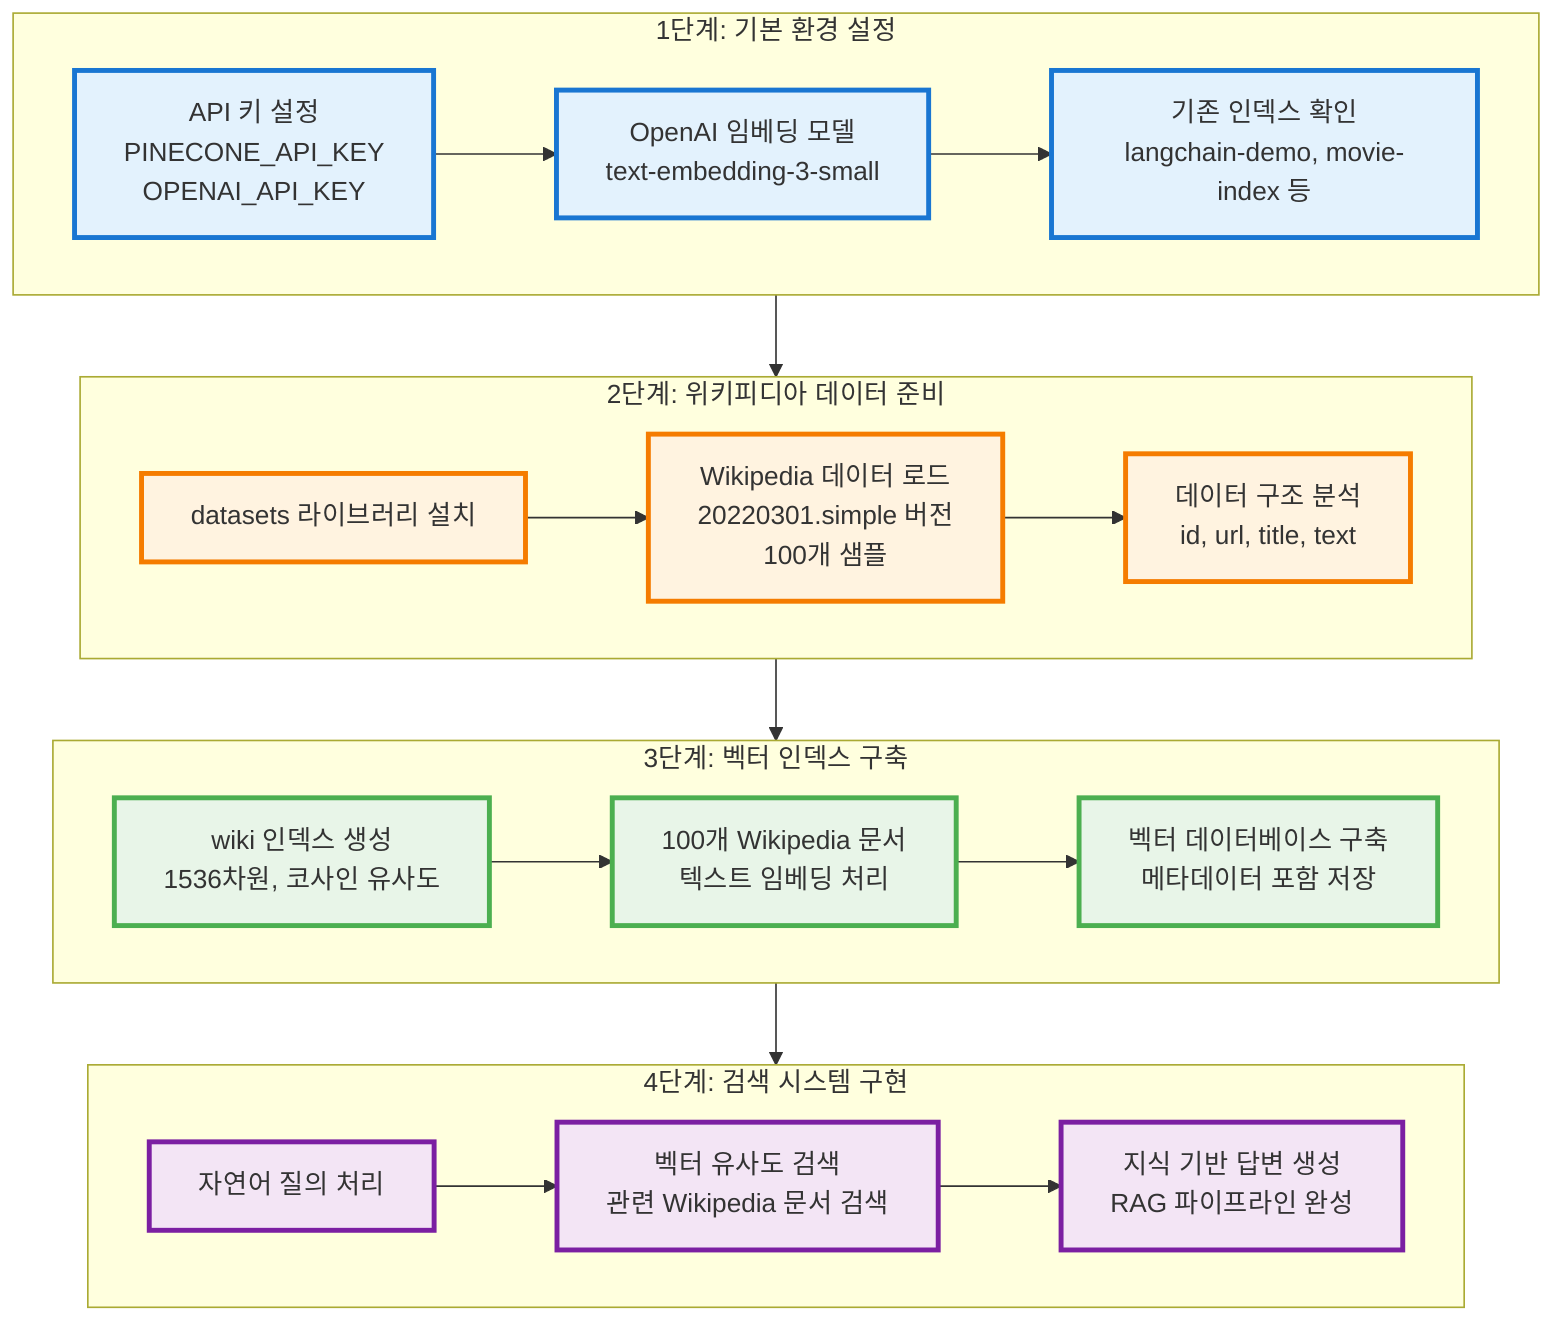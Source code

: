 flowchart TD
    subgraph Phase1["1단계: 기본 환경 설정"]
        INIT[API 키 설정<br/>PINECONE_API_KEY<br/>OPENAI_API_KEY]
        EMBED[OpenAI 임베딩 모델<br/>text-embedding-3-small]
        LIST[기존 인덱스 확인<br/>langchain-demo, movie-index 등]
        
        INIT --> EMBED
        EMBED --> LIST
    end
    
    subgraph Phase2["2단계: 위키피디아 데이터 준비"]
        INSTALL[datasets 라이브러리 설치]
        LOAD[Wikipedia 데이터 로드<br/>20220301.simple 버전<br/>100개 샘플]
        STRUCTURE[데이터 구조 분석<br/>id, url, title, text]
        
        INSTALL --> LOAD
        LOAD --> STRUCTURE
    end
    
    subgraph Phase3["3단계: 벡터 인덱스 구축"]
        CREATE[wiki 인덱스 생성<br/>1536차원, 코사인 유사도]
        PROCESS[100개 Wikipedia 문서<br/>텍스트 임베딩 처리]
        STORE[벡터 데이터베이스 구축<br/>메타데이터 포함 저장]
        
        CREATE --> PROCESS
        PROCESS --> STORE
    end
    
    subgraph Phase4["4단계: 검색 시스템 구현"]
        QUERY[자연어 질의 처리]
        SEARCH[벡터 유사도 검색<br/>관련 Wikipedia 문서 검색]
        RESULT[지식 기반 답변 생성<br/>RAG 파이프라인 완성]
        
        QUERY --> SEARCH
        SEARCH --> RESULT
    end
    
    Phase1 --> Phase2
    Phase2 --> Phase3
    Phase3 --> Phase4
    
    classDef setupStyle fill:#e3f2fd,stroke:#1976d2,stroke-width:3px
    classDef dataStyle fill:#fff3e0,stroke:#f57c00,stroke-width:3px
    classDef vectorStyle fill:#e8f5e8,stroke:#4caf50,stroke-width:3px
    classDef ragStyle fill:#f3e5f5,stroke:#7b1fa2,stroke-width:3px
    
    class INIT,EMBED,LIST setupStyle
    class INSTALL,LOAD,STRUCTURE dataStyle
    class CREATE,PROCESS,STORE vectorStyle
    class QUERY,SEARCH,RESULT ragStyle
